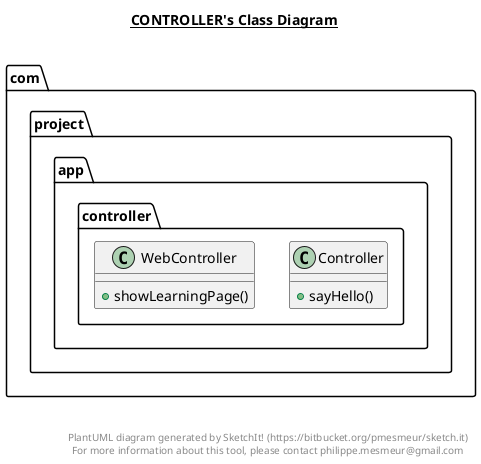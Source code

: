 @startuml

title __CONTROLLER's Class Diagram__\n

  package com.project.app {
    package com.project.app.controller {
      class Controller {
          + sayHello()
      }
    }
  }
  

  package com.project.app {
    package com.project.app.controller {
      class WebController {
          + showLearningPage()
      }
    }
  }
  



right footer


PlantUML diagram generated by SketchIt! (https://bitbucket.org/pmesmeur/sketch.it)
For more information about this tool, please contact philippe.mesmeur@gmail.com
endfooter

@enduml
